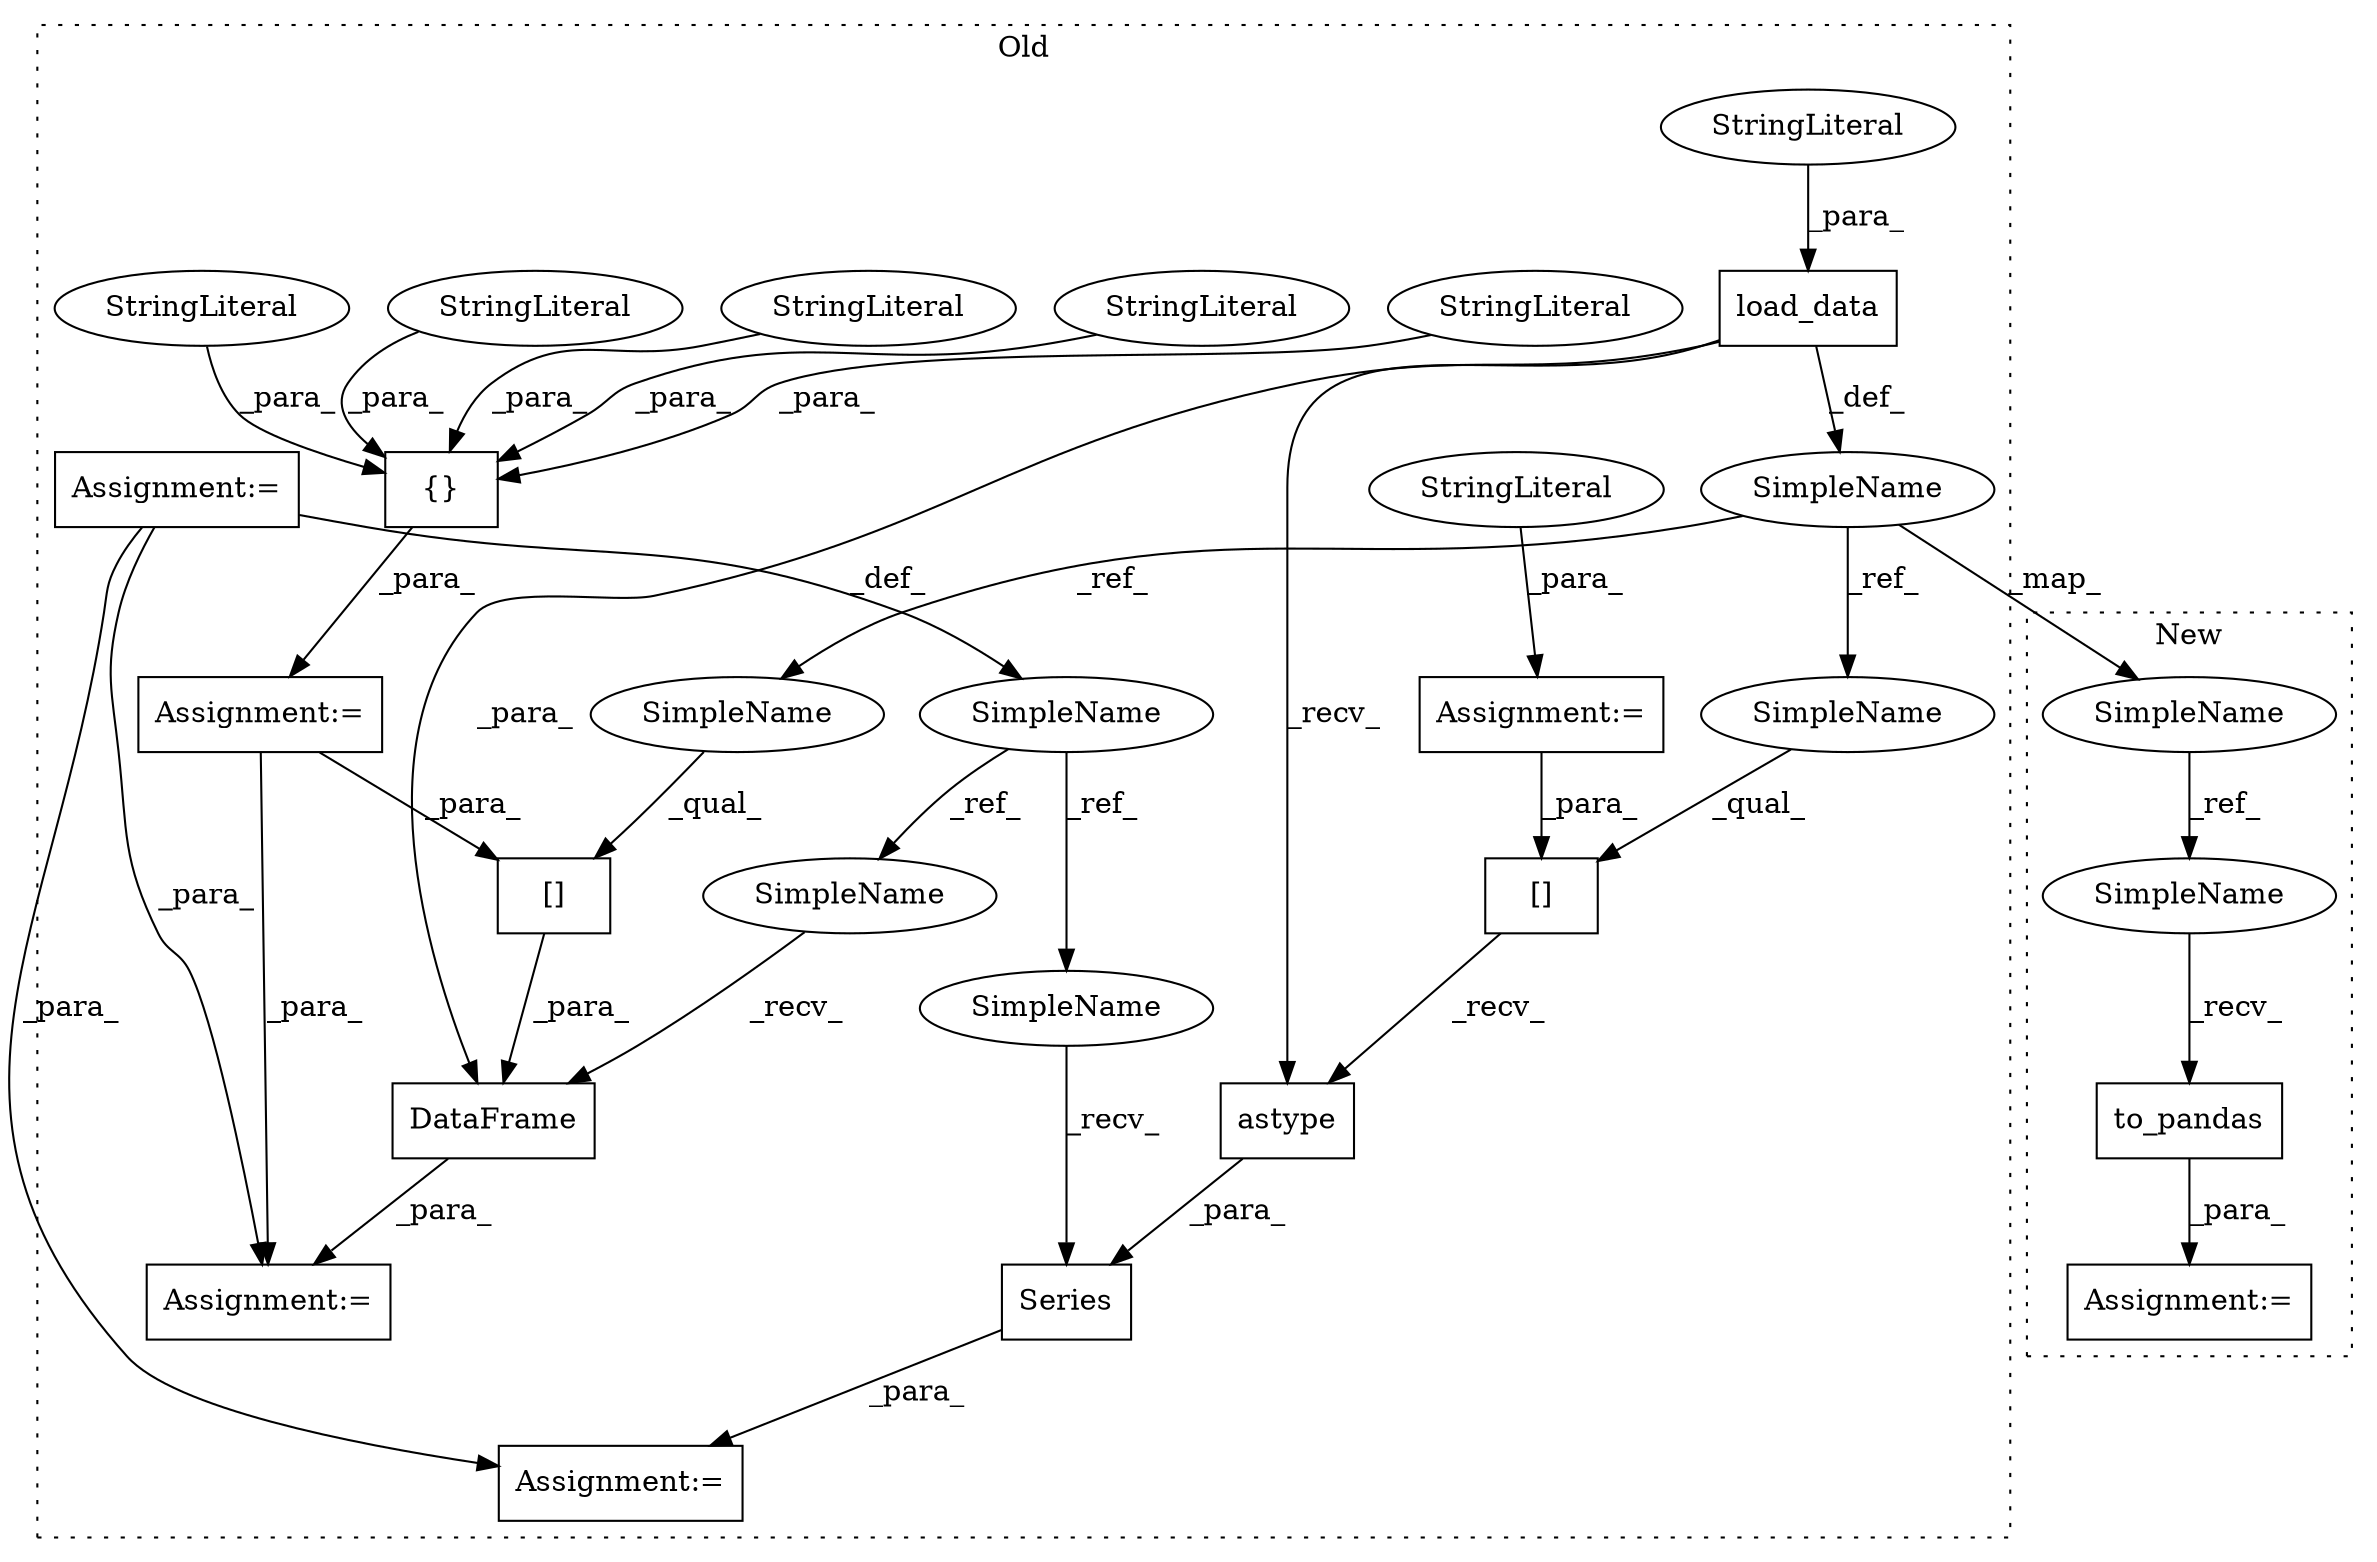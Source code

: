 digraph G {
subgraph cluster0 {
1 [label="load_data" a="32" s="8003,8021" l="10,1" shape="box"];
3 [label="[]" a="2" s="8267,8278" l="5,1" shape="box"];
5 [label="StringLiteral" a="45" s="8013" l="8" shape="ellipse"];
6 [label="[]" a="2" s="8234,8247" l="5,1" shape="box"];
7 [label="{}" a="4" s="8076,8212" l="1,1" shape="box"];
8 [label="DataFrame" a="32" s="8224,8248" l="10,1" shape="box"];
9 [label="Assignment:=" a="7" s="7866" l="2" shape="box"];
10 [label="StringLiteral" a="45" s="8185" l="27" shape="ellipse"];
11 [label="Assignment:=" a="7" s="8063" l="1" shape="box"];
12 [label="StringLiteral" a="45" s="8077" l="22" shape="ellipse"];
13 [label="Assignment:=" a="7" s="8220" l="1" shape="box"];
14 [label="StringLiteral" a="45" s="8139" l="16" shape="ellipse"];
15 [label="StringLiteral" a="45" s="8127" l="11" shape="ellipse"];
16 [label="StringLiteral" a="45" s="8170" l="14" shape="ellipse"];
17 [label="Series" a="32" s="8260,8293" l="7,1" shape="box"];
18 [label="SimpleName" a="42" s="7866" l="2" shape="ellipse"];
19 [label="Assignment:=" a="7" s="8256" l="1" shape="box"];
20 [label="Assignment:=" a="7" s="8034" l="1" shape="box"];
21 [label="StringLiteral" a="45" s="8035" l="14" shape="ellipse"];
22 [label="astype" a="32" s="8280,8292" l="7,1" shape="box"];
23 [label="SimpleName" a="42" s="7993" l="4" shape="ellipse"];
25 [label="SimpleName" a="42" s="8267" l="4" shape="ellipse"];
26 [label="SimpleName" a="42" s="8234" l="4" shape="ellipse"];
28 [label="SimpleName" a="42" s="8257" l="2" shape="ellipse"];
29 [label="SimpleName" a="42" s="8221" l="2" shape="ellipse"];
label = "Old";
style="dotted";
}
subgraph cluster1 {
2 [label="to_pandas" a="32" s="8398" l="11" shape="box"];
4 [label="Assignment:=" a="7" s="8391" l="2" shape="box"];
24 [label="SimpleName" a="42" s="8343" l="4" shape="ellipse"];
27 [label="SimpleName" a="42" s="8393" l="4" shape="ellipse"];
label = "New";
style="dotted";
}
1 -> 8 [label="_para_"];
1 -> 22 [label="_recv_"];
1 -> 23 [label="_def_"];
2 -> 4 [label="_para_"];
3 -> 22 [label="_recv_"];
5 -> 1 [label="_para_"];
6 -> 8 [label="_para_"];
7 -> 11 [label="_para_"];
8 -> 13 [label="_para_"];
9 -> 13 [label="_para_"];
9 -> 18 [label="_def_"];
9 -> 19 [label="_para_"];
10 -> 7 [label="_para_"];
11 -> 13 [label="_para_"];
11 -> 6 [label="_para_"];
12 -> 7 [label="_para_"];
14 -> 7 [label="_para_"];
15 -> 7 [label="_para_"];
16 -> 7 [label="_para_"];
17 -> 19 [label="_para_"];
18 -> 28 [label="_ref_"];
18 -> 29 [label="_ref_"];
20 -> 3 [label="_para_"];
21 -> 20 [label="_para_"];
22 -> 17 [label="_para_"];
23 -> 25 [label="_ref_"];
23 -> 26 [label="_ref_"];
23 -> 24 [label="_map_"];
24 -> 27 [label="_ref_"];
25 -> 3 [label="_qual_"];
26 -> 6 [label="_qual_"];
27 -> 2 [label="_recv_"];
28 -> 17 [label="_recv_"];
29 -> 8 [label="_recv_"];
}